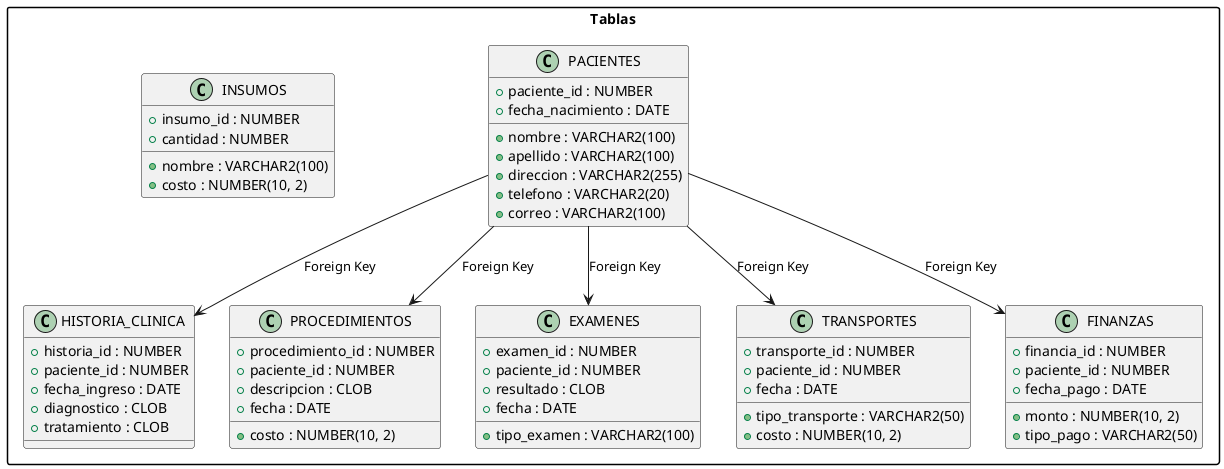 @startuml Schema
skinparam packageStyle rect

package "Tablas" {
    class PACIENTES {
        + paciente_id : NUMBER
        + nombre : VARCHAR2(100)
        + apellido : VARCHAR2(100)
        + fecha_nacimiento : DATE
        + direccion : VARCHAR2(255)
        + telefono : VARCHAR2(20)
        + correo : VARCHAR2(100)
    }

    class HISTORIA_CLINICA {
        + historia_id : NUMBER
        + paciente_id : NUMBER
        + fecha_ingreso : DATE
        + diagnostico : CLOB
        + tratamiento : CLOB
    }

    class PROCEDIMIENTOS {
        + procedimiento_id : NUMBER
        + paciente_id : NUMBER
        + descripcion : CLOB
        + fecha : DATE
        + costo : NUMBER(10, 2)
    }

    class EXAMENES {
        + examen_id : NUMBER
        + paciente_id : NUMBER
        + tipo_examen : VARCHAR2(100)
        + resultado : CLOB
        + fecha : DATE
    }

    class INSUMOS {
        + insumo_id : NUMBER
        + nombre : VARCHAR2(100)
        + cantidad : NUMBER
        + costo : NUMBER(10, 2)
    }

    class TRANSPORTES {
        + transporte_id : NUMBER
        + paciente_id : NUMBER
        + tipo_transporte : VARCHAR2(50)
        + fecha : DATE
        + costo : NUMBER(10, 2)
    }

    class FINANZAS {
        + financia_id : NUMBER
        + paciente_id : NUMBER
        + monto : NUMBER(10, 2)
        + tipo_pago : VARCHAR2(50)
        + fecha_pago : DATE
    }
}

PACIENTES --> HISTORIA_CLINICA : "Foreign Key"
PACIENTES --> PROCEDIMIENTOS : "Foreign Key"
PACIENTES --> EXAMENES : "Foreign Key"
PACIENTES --> TRANSPORTES : "Foreign Key"
PACIENTES --> FINANZAS : "Foreign Key"
@enduml